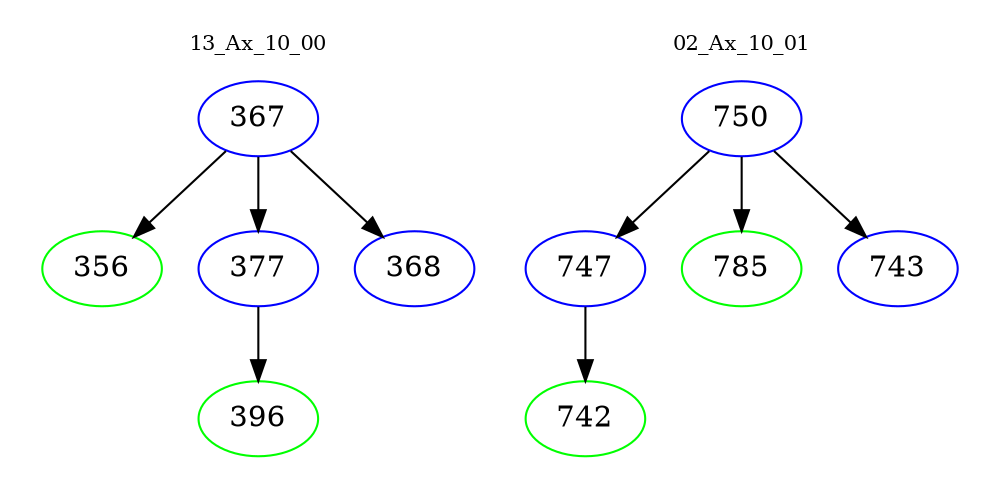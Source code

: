 digraph{
subgraph cluster_0 {
color = white
label = "13_Ax_10_00";
fontsize=10;
T0_367 [label="367", color="blue"]
T0_367 -> T0_356 [color="black"]
T0_356 [label="356", color="green"]
T0_367 -> T0_377 [color="black"]
T0_377 [label="377", color="blue"]
T0_377 -> T0_396 [color="black"]
T0_396 [label="396", color="green"]
T0_367 -> T0_368 [color="black"]
T0_368 [label="368", color="blue"]
}
subgraph cluster_1 {
color = white
label = "02_Ax_10_01";
fontsize=10;
T1_750 [label="750", color="blue"]
T1_750 -> T1_747 [color="black"]
T1_747 [label="747", color="blue"]
T1_747 -> T1_742 [color="black"]
T1_742 [label="742", color="green"]
T1_750 -> T1_785 [color="black"]
T1_785 [label="785", color="green"]
T1_750 -> T1_743 [color="black"]
T1_743 [label="743", color="blue"]
}
}
